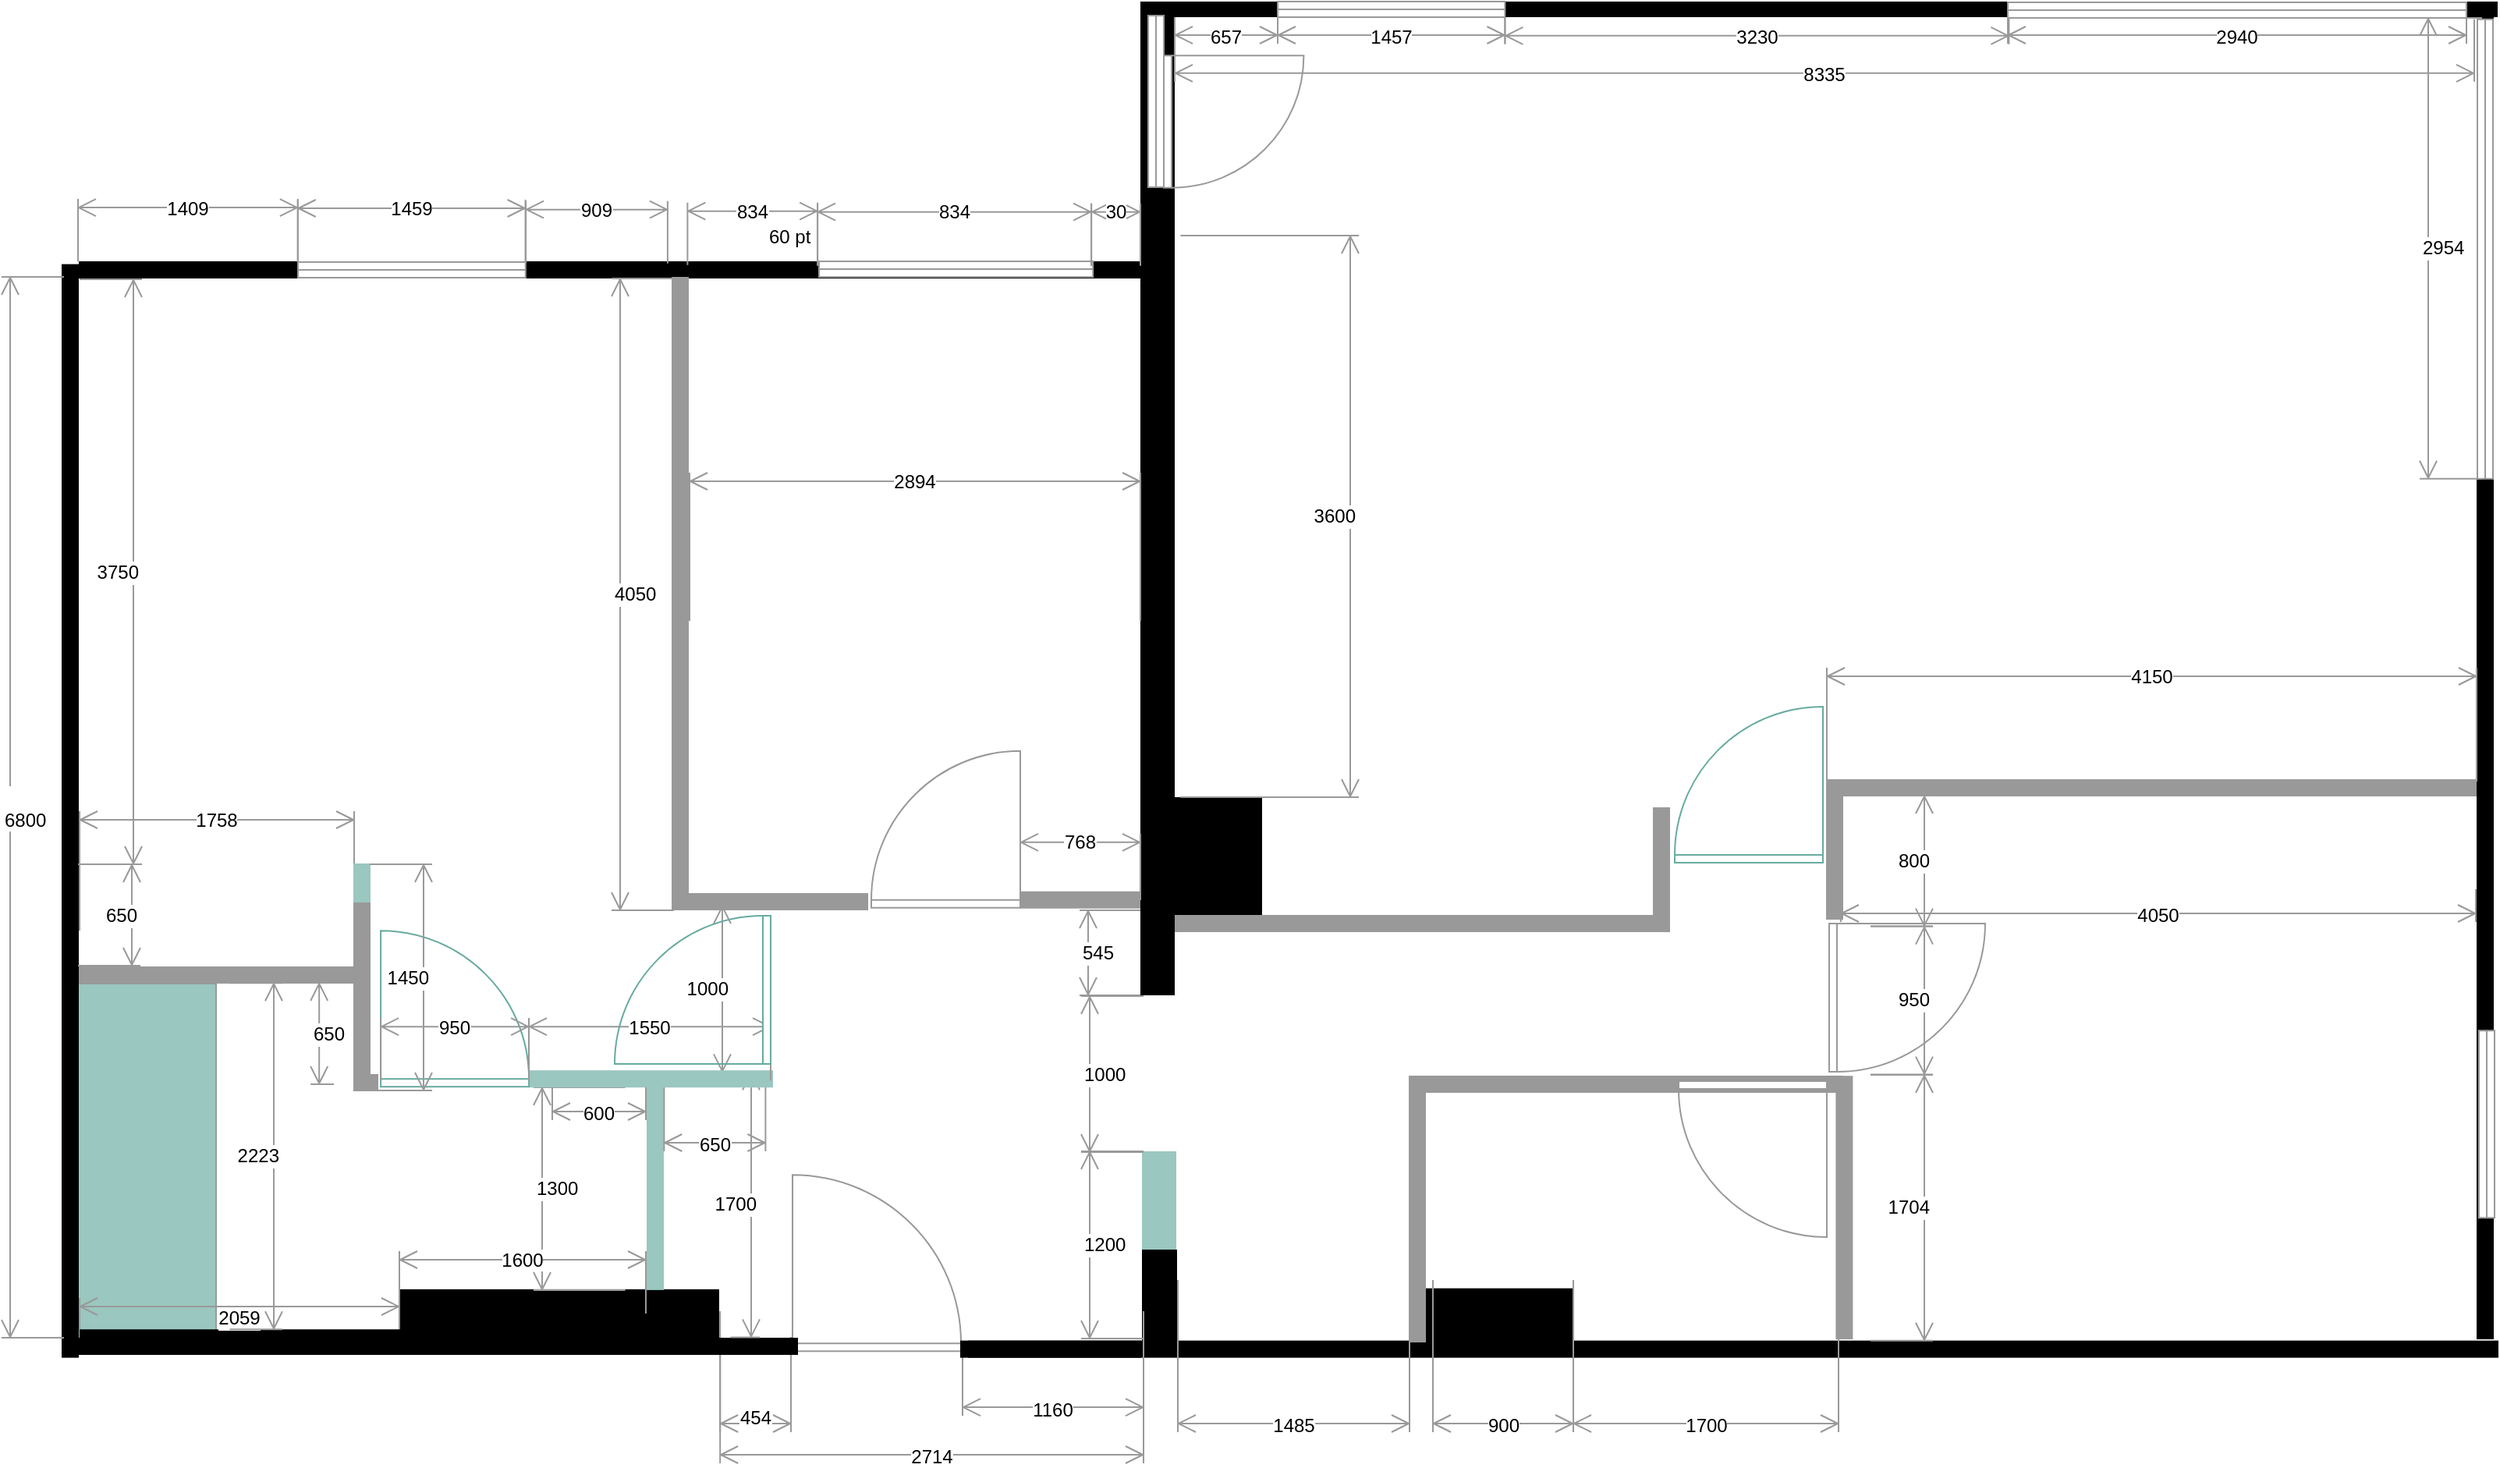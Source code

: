 <mxfile version="20.3.0" type="device"><diagram id="LmHbcjnlxek3c9rHapPQ" name="base"><mxGraphModel dx="1656" dy="992" grid="1" gridSize="10" guides="1" tooltips="1" connect="1" arrows="1" fold="1" page="1" pageScale="1" pageWidth="1600" pageHeight="900" math="0" shadow="0"><root><mxCell id="0"/><mxCell id="1" parent="0"/><mxCell id="8h_9dOyON5UXDxuNTyqP-2" value="" style="rounded=0;whiteSpace=wrap;html=1;strokeColor=none;fillColor=#9AC7BF;" vertex="1" parent="1"><mxGeometry x="821" y="1480" width="22" height="65" as="geometry"/></mxCell><mxCell id="8h_9dOyON5UXDxuNTyqP-11" value="" style="rounded=0;whiteSpace=wrap;html=1;strokeColor=#999999;fillColor=#9AC7BF;" vertex="1" parent="1"><mxGeometry x="137.5" y="1372.49" width="90" height="227.51" as="geometry"/></mxCell><mxCell id="8h_9dOyON5UXDxuNTyqP-21" value="" style="verticalLabelPosition=bottom;html=1;verticalAlign=top;align=center;shape=mxgraph.floorplan.wall;fillColor=strokeColor;strokeColor=#999999;" vertex="1" parent="1"><mxGeometry x="1260" y="1242" width="420" height="10" as="geometry"/></mxCell><mxCell id="8h_9dOyON5UXDxuNTyqP-22" value="" style="verticalLabelPosition=bottom;html=1;verticalAlign=top;align=center;shape=mxgraph.floorplan.wall;fillColor=#000000;" vertex="1" parent="1"><mxGeometry x="140" y="910" width="380" height="10" as="geometry"/></mxCell><mxCell id="8h_9dOyON5UXDxuNTyqP-23" value="" style="verticalLabelPosition=bottom;html=1;verticalAlign=top;align=center;shape=mxgraph.floorplan.wall;fillColor=#000000;direction=south;" vertex="1" parent="1"><mxGeometry x="129" y="911.82" width="10" height="700" as="geometry"/></mxCell><mxCell id="8h_9dOyON5UXDxuNTyqP-24" value="" style="verticalLabelPosition=bottom;html=1;verticalAlign=top;align=center;shape=mxgraph.floorplan.wall;fillColor=#000000;" vertex="1" parent="1"><mxGeometry x="520" y="910" width="310" height="10" as="geometry"/></mxCell><mxCell id="8h_9dOyON5UXDxuNTyqP-25" value="" style="verticalLabelPosition=bottom;html=1;verticalAlign=top;align=center;shape=mxgraph.floorplan.wall;fillColor=#000000;strokeColor=none;" vertex="1" parent="1"><mxGeometry x="820" y="743" width="870" height="10" as="geometry"/></mxCell><mxCell id="8h_9dOyON5UXDxuNTyqP-26" value="" style="verticalLabelPosition=bottom;html=1;verticalAlign=top;align=center;shape=mxgraph.floorplan.wall;fillColor=#000000;direction=south;" vertex="1" parent="1"><mxGeometry x="1677" y="750" width="10" height="850" as="geometry"/></mxCell><mxCell id="8h_9dOyON5UXDxuNTyqP-27" value="" style="verticalLabelPosition=bottom;html=1;verticalAlign=top;align=center;shape=mxgraph.floorplan.wall;fillColor=#000000;" vertex="1" parent="1"><mxGeometry x="140" y="1600" width="460" height="10" as="geometry"/></mxCell><mxCell id="8h_9dOyON5UXDxuNTyqP-28" value="" style="verticalLabelPosition=bottom;html=1;verticalAlign=top;align=center;shape=mxgraph.floorplan.wall;fillColor=#000000;" vertex="1" parent="1"><mxGeometry x="710" y="1601.82" width="980" height="10" as="geometry"/></mxCell><mxCell id="8h_9dOyON5UXDxuNTyqP-29" value="" style="rounded=0;whiteSpace=wrap;html=1;strokeColor=none;fillColor=#000000;" vertex="1" parent="1"><mxGeometry x="820" y="750" width="22" height="580" as="geometry"/></mxCell><mxCell id="8h_9dOyON5UXDxuNTyqP-30" value="" style="rounded=0;whiteSpace=wrap;html=1;strokeColor=none;fillColor=#000000;" vertex="1" parent="1"><mxGeometry x="821" y="1543" width="22.5" height="60" as="geometry"/></mxCell><mxCell id="8h_9dOyON5UXDxuNTyqP-31" value="" style="verticalLabelPosition=bottom;html=1;verticalAlign=top;align=center;shape=mxgraph.floorplan.window;strokeColor=#999999;fillColor=#FFFFFF;" vertex="1" parent="1"><mxGeometry x="280" y="910" width="145.9" height="10" as="geometry"/></mxCell><mxCell id="8h_9dOyON5UXDxuNTyqP-32" value="" style="verticalLabelPosition=bottom;html=1;verticalAlign=top;align=center;shape=mxgraph.floorplan.window;strokeColor=#999999;fillColor=#FFFFFF;" vertex="1" parent="1"><mxGeometry x="614" y="909.53" width="175.6" height="10" as="geometry"/></mxCell><mxCell id="8h_9dOyON5UXDxuNTyqP-33" value="" style="verticalLabelPosition=bottom;html=1;verticalAlign=top;align=center;shape=mxgraph.floorplan.window;strokeColor=#999999;fillColor=#FFFFFF;flipV=1;" vertex="1" parent="1"><mxGeometry x="908" y="743" width="145.7" height="10" as="geometry"/></mxCell><mxCell id="8h_9dOyON5UXDxuNTyqP-34" value="" style="verticalLabelPosition=bottom;html=1;verticalAlign=top;align=center;shape=mxgraph.floorplan.window;strokeColor=#999999;fillColor=#FFFFFF;" vertex="1" parent="1"><mxGeometry x="1376" y="743.5" width="294" height="10" as="geometry"/></mxCell><mxCell id="8h_9dOyON5UXDxuNTyqP-35" value="" style="verticalLabelPosition=bottom;html=1;verticalAlign=top;align=center;shape=mxgraph.floorplan.window;strokeColor=#999999;fillColor=#FFFFFF;direction=south;" vertex="1" parent="1"><mxGeometry x="1678" y="1402.64" width="10" height="120" as="geometry"/></mxCell><mxCell id="8h_9dOyON5UXDxuNTyqP-36" value="" style="verticalLabelPosition=bottom;html=1;verticalAlign=top;align=center;shape=mxgraph.floorplan.window;strokeColor=#999999;fillColor=#FFFFFF;direction=south;" vertex="1" parent="1"><mxGeometry x="820" y="752" width="20" height="110" as="geometry"/></mxCell><mxCell id="8h_9dOyON5UXDxuNTyqP-37" value="" style="verticalLabelPosition=bottom;html=1;verticalAlign=top;align=center;shape=mxgraph.floorplan.doorRight;aspect=fixed;strokeColor=#999999;fillColor=#FFFFFF;direction=north;" vertex="1" parent="1"><mxGeometry x="835" y="777.64" width="90" height="84.71" as="geometry"/></mxCell><mxCell id="8h_9dOyON5UXDxuNTyqP-38" value="1200" style="shape=dimension;direction=south;whiteSpace=wrap;html=1;align=left;points=[];verticalAlign=middle;labelBackgroundColor=#ffffff;strokeColor=#999999;" vertex="1" parent="1"><mxGeometry x="782" y="1480" width="40" height="120" as="geometry"/></mxCell><mxCell id="8h_9dOyON5UXDxuNTyqP-39" value="1000" style="shape=dimension;direction=south;whiteSpace=wrap;html=1;align=left;points=[];verticalAlign=middle;labelBackgroundColor=#ffffff;strokeColor=#999999;" vertex="1" parent="1"><mxGeometry x="782" y="1380.5" width="40" height="100" as="geometry"/></mxCell><mxCell id="8h_9dOyON5UXDxuNTyqP-40" value="2714" style="shape=dimension;whiteSpace=wrap;html=1;align=center;points=[];verticalAlign=bottom;spacingBottom=-5;labelBackgroundColor=#ffffff;strokeColor=#999999;" vertex="1" parent="1"><mxGeometry x="550.6" y="1582.51" width="271.4" height="97.49" as="geometry"/></mxCell><mxCell id="8h_9dOyON5UXDxuNTyqP-41" value="454" style="shape=dimension;direction=west;whiteSpace=wrap;html=1;align=center;points=[];verticalAlign=bottom;spacingTop=-8;labelBackgroundColor=#ffffff;strokeColor=#999999;flipH=1;flipV=1;" vertex="1" parent="1"><mxGeometry x="550.6" y="1599.01" width="45.4" height="60.99" as="geometry"/></mxCell><mxCell id="8h_9dOyON5UXDxuNTyqP-42" value="545" style="shape=dimension;direction=south;whiteSpace=wrap;html=1;align=left;points=[];verticalAlign=middle;labelBackgroundColor=#ffffff;strokeColor=#999999;" vertex="1" parent="1"><mxGeometry x="781" y="1325.5" width="40" height="54.5" as="geometry"/></mxCell><mxCell id="8h_9dOyON5UXDxuNTyqP-43" value="2894" style="shape=dimension;direction=west;whiteSpace=wrap;html=1;align=center;points=[];verticalAlign=top;spacingTop=-8;labelBackgroundColor=#ffffff;strokeColor=#999999;fillColor=#999999;" vertex="1" parent="1"><mxGeometry x="531" y="1045" width="289" height="95" as="geometry"/></mxCell><mxCell id="8h_9dOyON5UXDxuNTyqP-44" value="1409" style="shape=dimension;direction=west;whiteSpace=wrap;html=1;align=center;points=[];verticalAlign=top;spacingTop=-8;labelBackgroundColor=#ffffff;strokeColor=#999999;fillColor=#999999;" vertex="1" parent="1"><mxGeometry x="139" y="869.53" width="140.9" height="40" as="geometry"/></mxCell><mxCell id="8h_9dOyON5UXDxuNTyqP-45" value="1459" style="shape=dimension;direction=west;whiteSpace=wrap;html=1;align=center;points=[];verticalAlign=top;spacingTop=-8;labelBackgroundColor=#ffffff;strokeColor=#999999;fillColor=#999999;" vertex="1" parent="1"><mxGeometry x="279.9" y="870" width="145.9" height="40" as="geometry"/></mxCell><mxCell id="8h_9dOyON5UXDxuNTyqP-46" value="909" style="shape=dimension;direction=west;whiteSpace=wrap;html=1;align=center;points=[];verticalAlign=top;spacingTop=-8;labelBackgroundColor=#ffffff;strokeColor=#999999;fillColor=#999999;" vertex="1" parent="1"><mxGeometry x="426.05" y="870.82" width="90.9" height="40" as="geometry"/></mxCell><mxCell id="8h_9dOyON5UXDxuNTyqP-47" value="1160" style="shape=dimension;whiteSpace=wrap;html=1;align=center;points=[];verticalAlign=bottom;spacingBottom=-5;labelBackgroundColor=#ffffff;strokeColor=#999999;fillColor=#999999;" vertex="1" parent="1"><mxGeometry x="706" y="1609.51" width="116" height="40" as="geometry"/></mxCell><mxCell id="8h_9dOyON5UXDxuNTyqP-48" value="" style="verticalLabelPosition=bottom;html=1;verticalAlign=top;align=center;shape=mxgraph.floorplan.doorRight;aspect=fixed;direction=west;strokeColor=#999999;" vertex="1" parent="1"><mxGeometry x="597" y="1493.37" width="108" height="114.76" as="geometry"/></mxCell><mxCell id="8h_9dOyON5UXDxuNTyqP-49" value="" style="verticalLabelPosition=bottom;html=1;verticalAlign=top;align=center;shape=mxgraph.floorplan.wall;fillColor=#000000;" vertex="1" parent="1"><mxGeometry x="705" y="1601.82" width="115" height="10" as="geometry"/></mxCell><mxCell id="8h_9dOyON5UXDxuNTyqP-50" value="834" style="shape=dimension;direction=west;whiteSpace=wrap;html=1;align=center;points=[];verticalAlign=top;spacingTop=-8;labelBackgroundColor=#ffffff;strokeColor=#999999;fillColor=#999999;" vertex="1" parent="1"><mxGeometry x="529.7" y="871.82" width="83.4" height="40" as="geometry"/></mxCell><mxCell id="8h_9dOyON5UXDxuNTyqP-51" value="834" style="shape=dimension;direction=west;whiteSpace=wrap;html=1;align=center;points=[];verticalAlign=top;spacingTop=-8;labelBackgroundColor=#ffffff;strokeColor=#999999;fillColor=#999999;" vertex="1" parent="1"><mxGeometry x="613" y="872.35" width="175.5" height="40" as="geometry"/></mxCell><mxCell id="8h_9dOyON5UXDxuNTyqP-52" value="30" style="shape=dimension;direction=west;whiteSpace=wrap;html=1;align=center;points=[];verticalAlign=top;spacingTop=-8;labelBackgroundColor=#ffffff;strokeColor=#999999;fillColor=#999999;" vertex="1" parent="1"><mxGeometry x="788.6" y="872.35" width="31.4" height="40" as="geometry"/></mxCell><mxCell id="8h_9dOyON5UXDxuNTyqP-53" value="1485" style="shape=dimension;whiteSpace=wrap;html=1;align=center;points=[];verticalAlign=bottom;spacingBottom=-5;labelBackgroundColor=#ffffff;strokeColor=#999999;" vertex="1" parent="1"><mxGeometry x="844" y="1562.51" width="148.5" height="97.49" as="geometry"/></mxCell><mxCell id="8h_9dOyON5UXDxuNTyqP-54" value="4150" style="shape=dimension;direction=west;whiteSpace=wrap;html=1;align=center;points=[];verticalAlign=top;spacingTop=-8;labelBackgroundColor=#ffffff;strokeColor=#999999;fillColor=#999999;" vertex="1" parent="1"><mxGeometry x="1260" y="1170" width="416.5" height="73" as="geometry"/></mxCell><mxCell id="8h_9dOyON5UXDxuNTyqP-55" value="" style="rounded=0;whiteSpace=wrap;html=1;strokeColor=#999999;fillColor=#999999;" vertex="1" parent="1"><mxGeometry x="1260" y="1243" width="10" height="88" as="geometry"/></mxCell><mxCell id="8h_9dOyON5UXDxuNTyqP-56" value="800" style="shape=dimension;direction=north;whiteSpace=wrap;html=1;align=right;points=[];verticalAlign=middle;labelBackgroundColor=#ffffff;strokeColor=#999999;fillColor=#999999;" vertex="1" parent="1"><mxGeometry x="1288" y="1252" width="40" height="83.8" as="geometry"/></mxCell><mxCell id="8h_9dOyON5UXDxuNTyqP-57" value="1704" style="shape=dimension;direction=north;whiteSpace=wrap;html=1;align=right;points=[];verticalAlign=middle;labelBackgroundColor=#ffffff;strokeColor=#999999;fillColor=#999999;" vertex="1" parent="1"><mxGeometry x="1288" y="1431" width="40" height="170.4" as="geometry"/></mxCell><mxCell id="8h_9dOyON5UXDxuNTyqP-58" value="950" style="shape=dimension;direction=north;whiteSpace=wrap;html=1;align=right;points=[];verticalAlign=middle;labelBackgroundColor=#ffffff;strokeColor=#999999;fillColor=#999999;" vertex="1" parent="1"><mxGeometry x="1288" y="1335.8" width="40" height="95" as="geometry"/></mxCell><mxCell id="8h_9dOyON5UXDxuNTyqP-59" value="" style="rounded=0;whiteSpace=wrap;html=1;strokeColor=none;fillColor=#000000;" vertex="1" parent="1"><mxGeometry x="1000" y="1567.81" width="97.5" height="34" as="geometry"/></mxCell><mxCell id="8h_9dOyON5UXDxuNTyqP-60" value="900" style="shape=dimension;whiteSpace=wrap;html=1;align=center;points=[];verticalAlign=bottom;spacingBottom=-5;labelBackgroundColor=#ffffff;strokeColor=#999999;" vertex="1" parent="1"><mxGeometry x="1007.5" y="1562.51" width="90" height="97.49" as="geometry"/></mxCell><mxCell id="8h_9dOyON5UXDxuNTyqP-61" value="1700" style="shape=dimension;whiteSpace=wrap;html=1;align=center;points=[];verticalAlign=bottom;spacingBottom=-5;labelBackgroundColor=#ffffff;strokeColor=#999999;" vertex="1" parent="1"><mxGeometry x="1097.5" y="1562.51" width="170" height="97.49" as="geometry"/></mxCell><mxCell id="8h_9dOyON5UXDxuNTyqP-62" value="" style="rounded=0;whiteSpace=wrap;html=1;strokeColor=none;fillColor=#000000;" vertex="1" parent="1"><mxGeometry x="840" y="1253" width="58" height="77" as="geometry"/></mxCell><mxCell id="8h_9dOyON5UXDxuNTyqP-64" value="3600" style="shape=dimension;direction=north;whiteSpace=wrap;html=1;align=right;points=[];verticalAlign=middle;labelBackgroundColor=#ffffff;strokeColor=#999999;fillColor=#999999;" vertex="1" parent="1"><mxGeometry x="845.7" y="893" width="114.3" height="360" as="geometry"/></mxCell><mxCell id="8h_9dOyON5UXDxuNTyqP-67" value="2954" style="shape=dimension;direction=south;whiteSpace=wrap;html=1;align=left;points=[];verticalAlign=middle;labelBackgroundColor=#ffffff;strokeColor=#999999;fillColor=#999999;" vertex="1" parent="1"><mxGeometry x="1640" y="753.5" width="40" height="295.4" as="geometry"/></mxCell><mxCell id="8h_9dOyON5UXDxuNTyqP-68" value="" style="verticalLabelPosition=bottom;html=1;verticalAlign=top;align=center;shape=mxgraph.floorplan.window;strokeColor=#999999;fillColor=#FFFFFF;direction=south;" vertex="1" parent="1"><mxGeometry x="1677" y="754.4" width="10" height="294.5" as="geometry"/></mxCell><mxCell id="8h_9dOyON5UXDxuNTyqP-69" value="8335" style="shape=dimension;whiteSpace=wrap;html=1;align=center;points=[];verticalAlign=bottom;spacingBottom=-5;labelBackgroundColor=#ffffff;strokeColor=#999999;fillColor=#999999;" vertex="1" parent="1"><mxGeometry x="842" y="754.4" width="833" height="40" as="geometry"/></mxCell><mxCell id="8h_9dOyON5UXDxuNTyqP-70" value="2940" style="shape=dimension;whiteSpace=wrap;html=1;align=center;points=[];verticalAlign=bottom;spacingBottom=-5;labelBackgroundColor=#ffffff;strokeColor=#999999;fillColor=#999999;" vertex="1" parent="1"><mxGeometry x="1376" y="750" width="294" height="20" as="geometry"/></mxCell><mxCell id="8h_9dOyON5UXDxuNTyqP-71" value="657" style="shape=dimension;whiteSpace=wrap;html=1;align=center;points=[];verticalAlign=bottom;spacingBottom=-5;labelBackgroundColor=#ffffff;strokeColor=#999999;fillColor=#999999;" vertex="1" parent="1"><mxGeometry x="842" y="753" width="66" height="17" as="geometry"/></mxCell><mxCell id="8h_9dOyON5UXDxuNTyqP-72" value="1457" style="shape=dimension;whiteSpace=wrap;html=1;align=center;points=[];verticalAlign=bottom;spacingBottom=-5;labelBackgroundColor=#ffffff;strokeColor=#999999;fillColor=#999999;" vertex="1" parent="1"><mxGeometry x="908" y="753" width="145.7" height="17" as="geometry"/></mxCell><mxCell id="8h_9dOyON5UXDxuNTyqP-73" value="3230" style="shape=dimension;whiteSpace=wrap;html=1;align=center;points=[];verticalAlign=bottom;spacingBottom=-5;labelBackgroundColor=#ffffff;strokeColor=#999999;fillColor=#999999;" vertex="1" parent="1"><mxGeometry x="1053.7" y="753.4" width="323" height="17" as="geometry"/></mxCell><mxCell id="8h_9dOyON5UXDxuNTyqP-74" value="768" style="shape=dimension;direction=west;whiteSpace=wrap;html=1;align=center;points=[];verticalAlign=top;spacingTop=-8;labelBackgroundColor=#ffffff;strokeColor=#999999;fillColor=#999999;" vertex="1" parent="1"><mxGeometry x="743" y="1276.4" width="77" height="40" as="geometry"/></mxCell><mxCell id="8h_9dOyON5UXDxuNTyqP-75" value="" style="verticalLabelPosition=bottom;html=1;verticalAlign=top;align=center;shape=mxgraph.floorplan.wall;fillColor=strokeColor;strokeColor=#999999;" vertex="1" parent="1"><mxGeometry x="743" y="1313.88" width="77" height="10" as="geometry"/></mxCell><mxCell id="8h_9dOyON5UXDxuNTyqP-76" value="" style="verticalLabelPosition=bottom;html=1;verticalAlign=top;align=center;shape=mxgraph.floorplan.doorRight;strokeColor=#999999;fillColor=none;flipH=0;flipV=1;direction=east;" vertex="1" parent="1"><mxGeometry x="647.5" y="1228.38" width="95.5" height="95.5" as="geometry"/></mxCell><mxCell id="8h_9dOyON5UXDxuNTyqP-77" value="&lt;br&gt;6800" style="shape=dimension;direction=south;whiteSpace=wrap;html=1;align=left;points=[];verticalAlign=middle;labelBackgroundColor=#ffffff;strokeColor=#999999;fillColor=#999999;" vertex="1" parent="1"><mxGeometry x="90" y="919.53" width="40" height="680" as="geometry"/></mxCell><mxCell id="8h_9dOyON5UXDxuNTyqP-78" value="" style="verticalLabelPosition=bottom;html=1;verticalAlign=top;align=center;shape=mxgraph.floorplan.wallCorner;fillColor=strokeColor;strokeColor=#999999;" vertex="1" parent="1"><mxGeometry x="992.5" y="1432" width="277.5" height="170" as="geometry"/></mxCell><mxCell id="8h_9dOyON5UXDxuNTyqP-79" value="" style="verticalLabelPosition=bottom;html=1;verticalAlign=top;align=center;shape=mxgraph.floorplan.wall;fillColor=strokeColor;direction=south;strokeColor=#999999;" vertex="1" parent="1"><mxGeometry x="1266.2" y="1432.13" width="10" height="167.87" as="geometry"/></mxCell><mxCell id="8h_9dOyON5UXDxuNTyqP-88" value="" style="verticalLabelPosition=bottom;html=1;verticalAlign=top;align=center;shape=mxgraph.floorplan.doorLeft;strokeColor=#999999;fillColor=#FFFFFF;direction=north;flipV=1;" vertex="1" parent="1"><mxGeometry x="1261.5" y="1334" width="85" height="95" as="geometry"/></mxCell><mxCell id="8h_9dOyON5UXDxuNTyqP-92" value="" style="verticalLabelPosition=bottom;html=1;verticalAlign=top;align=center;shape=mxgraph.floorplan.doorLeft;strokeColor=#999999;fillColor=#FFFFFF;direction=east;flipV=0;flipH=1;" vertex="1" parent="1"><mxGeometry x="1165" y="1435" width="95" height="85" as="geometry"/></mxCell><mxCell id="8h_9dOyON5UXDxuNTyqP-109" value="" style="verticalLabelPosition=bottom;html=1;verticalAlign=top;align=center;shape=mxgraph.floorplan.wallCorner;fillColor=strokeColor;direction=north;strokeColor=#999999;" vertex="1" parent="1"><mxGeometry x="520" y="920" width="125" height="405" as="geometry"/></mxCell><mxCell id="8h_9dOyON5UXDxuNTyqP-129" value="60 pt" style="text;whiteSpace=wrap;html=1;" vertex="1" parent="1"><mxGeometry x="580" y="880" width="60" height="40" as="geometry"/></mxCell><mxCell id="8h_9dOyON5UXDxuNTyqP-134" value="" style="verticalLabelPosition=bottom;html=1;verticalAlign=top;align=center;shape=mxgraph.floorplan.wall;fillColor=#000000;" vertex="1" parent="1"><mxGeometry x="140" y="1600" width="460" height="10" as="geometry"/></mxCell><mxCell id="8h_9dOyON5UXDxuNTyqP-135" value="" style="rounded=0;whiteSpace=wrap;html=1;strokeColor=none;fillColor=#000000;" vertex="1" parent="1"><mxGeometry x="345" y="1568.43" width="205" height="31.57" as="geometry"/></mxCell><mxCell id="8h_9dOyON5UXDxuNTyqP-136" value="" style="rounded=0;whiteSpace=wrap;html=1;strokeColor=none;fillColor=#000000;" vertex="1" parent="1"><mxGeometry x="140" y="1594.13" width="399.6" height="5.87" as="geometry"/></mxCell><mxCell id="8h_9dOyON5UXDxuNTyqP-137" value="" style="verticalLabelPosition=bottom;html=1;verticalAlign=top;align=center;shape=mxgraph.floorplan.wallCorner;fillColor=strokeColor;direction=north;strokeColor=#999999;" vertex="1" parent="1"><mxGeometry x="316" y="1320" width="15" height="121.02" as="geometry"/></mxCell><mxCell id="8h_9dOyON5UXDxuNTyqP-138" value="" style="verticalLabelPosition=bottom;html=1;verticalAlign=top;align=center;shape=mxgraph.floorplan.wall;fillColor=strokeColor;direction=south;strokeColor=#9AC7BF;" vertex="1" parent="1"><mxGeometry x="504.0" y="1439.44" width="10" height="128.99" as="geometry"/></mxCell><mxCell id="8h_9dOyON5UXDxuNTyqP-139" value="650" style="shape=dimension;whiteSpace=wrap;html=1;align=center;points=[];verticalAlign=bottom;spacingBottom=-5;labelBackgroundColor=#ffffff;strokeColor=#999999;" vertex="1" parent="1"><mxGeometry x="514.7" y="1439" width="65" height="41" as="geometry"/></mxCell><mxCell id="8h_9dOyON5UXDxuNTyqP-140" value="1700" style="shape=dimension;direction=north;whiteSpace=wrap;html=1;align=right;points=[];verticalAlign=middle;labelBackgroundColor=#ffffff;strokeColor=#999999;" vertex="1" parent="1"><mxGeometry x="557.2" y="1429.2" width="18.8" height="170" as="geometry"/></mxCell><mxCell id="8h_9dOyON5UXDxuNTyqP-141" value="" style="verticalLabelPosition=bottom;html=1;verticalAlign=top;align=center;shape=mxgraph.floorplan.doorRight;strokeColor=#67AB9F;fillColor=default;flipH=1;flipV=1;" vertex="1" parent="1"><mxGeometry x="333.05" y="1342.6" width="95" height="96" as="geometry"/></mxCell><mxCell id="8h_9dOyON5UXDxuNTyqP-142" value="1000" style="shape=dimension;direction=north;whiteSpace=wrap;html=1;align=right;points=[];verticalAlign=middle;labelBackgroundColor=#ffffff;strokeColor=#999999;" vertex="1" parent="1"><mxGeometry x="520.7" y="1322.57" width="36.8" height="106.63" as="geometry"/></mxCell><mxCell id="8h_9dOyON5UXDxuNTyqP-143" value="1300" style="shape=dimension;direction=south;whiteSpace=wrap;html=1;align=left;points=[];verticalAlign=middle;labelBackgroundColor=#ffffff;strokeColor=#999999;" vertex="1" parent="1"><mxGeometry x="431" y="1439" width="58.8" height="130" as="geometry"/></mxCell><mxCell id="8h_9dOyON5UXDxuNTyqP-144" value="" style="verticalLabelPosition=bottom;html=1;verticalAlign=top;align=center;shape=mxgraph.floorplan.wall;fillColor=strokeColor;strokeColor=#9AC7BF;" vertex="1" parent="1"><mxGeometry x="429" y="1428.6" width="155" height="10" as="geometry"/></mxCell><mxCell id="8h_9dOyON5UXDxuNTyqP-145" value="1550" style="shape=dimension;direction=west;whiteSpace=wrap;html=1;align=center;points=[];verticalAlign=top;spacingTop=-8;labelBackgroundColor=#ffffff;strokeColor=#999999;" vertex="1" parent="1"><mxGeometry x="428" y="1394.6" width="155" height="40" as="geometry"/></mxCell><mxCell id="8h_9dOyON5UXDxuNTyqP-146" value="950" style="shape=dimension;direction=west;whiteSpace=wrap;html=1;align=center;points=[];verticalAlign=top;spacingTop=-8;labelBackgroundColor=#ffffff;strokeColor=#999999;" vertex="1" parent="1"><mxGeometry x="333.05" y="1394.6" width="95" height="40" as="geometry"/></mxCell><mxCell id="8h_9dOyON5UXDxuNTyqP-147" value="650" style="shape=dimension;direction=south;whiteSpace=wrap;html=1;align=left;points=[];verticalAlign=middle;labelBackgroundColor=#ffffff;strokeColor=#999999;" vertex="1" parent="1"><mxGeometry x="288.1" y="1372" width="15" height="65" as="geometry"/></mxCell><mxCell id="8h_9dOyON5UXDxuNTyqP-149" value="1758" style="shape=dimension;direction=west;whiteSpace=wrap;html=1;align=center;points=[];verticalAlign=top;spacingTop=-8;labelBackgroundColor=#ffffff;strokeColor=#999999;fillColor=#999999;" vertex="1" parent="1"><mxGeometry x="140" y="1262" width="176" height="76.5" as="geometry"/></mxCell><mxCell id="8h_9dOyON5UXDxuNTyqP-150" value="4050" style="shape=dimension;whiteSpace=wrap;html=1;align=center;points=[];verticalAlign=bottom;spacingBottom=-5;labelBackgroundColor=#ffffff;strokeColor=#999999;fillColor=#999999;" vertex="1" parent="1"><mxGeometry x="1269" y="1312" width="407" height="21" as="geometry"/></mxCell><mxCell id="8h_9dOyON5UXDxuNTyqP-151" value="" style="verticalLabelPosition=bottom;html=1;verticalAlign=top;align=center;shape=mxgraph.floorplan.doorRight;strokeColor=#67AB9F;fillColor=default;flipH=1;flipV=1;direction=north;" vertex="1" parent="1"><mxGeometry x="487" y="1329" width="96" height="95" as="geometry"/></mxCell><mxCell id="8h_9dOyON5UXDxuNTyqP-154" value="" style="verticalLabelPosition=bottom;html=1;verticalAlign=top;align=center;shape=mxgraph.floorplan.wall;fillColor=strokeColor;strokeColor=#999999;" vertex="1" parent="1"><mxGeometry x="140" y="1362" width="176" height="10" as="geometry"/></mxCell><mxCell id="8h_9dOyON5UXDxuNTyqP-159" value="2059" style="shape=dimension;whiteSpace=wrap;html=1;align=center;points=[];verticalAlign=middle;spacingBottom=-5;labelBackgroundColor=#ffffff;strokeColor=#999999;direction=west;" vertex="1" parent="1"><mxGeometry x="140" y="1574" width="205" height="20" as="geometry"/></mxCell><mxCell id="8h_9dOyON5UXDxuNTyqP-160" value="2223" style="shape=dimension;direction=north;whiteSpace=wrap;html=1;align=right;points=[];verticalAlign=middle;labelBackgroundColor=#ffffff;strokeColor=#999999;" vertex="1" parent="1"><mxGeometry x="236.25" y="1372.13" width="33.75" height="222" as="geometry"/></mxCell><mxCell id="8h_9dOyON5UXDxuNTyqP-161" value="" style="verticalLabelPosition=bottom;html=1;verticalAlign=top;align=center;shape=mxgraph.floorplan.wallCorner;fillColor=strokeColor;direction=west;strokeColor=#999999;flipH=0;" vertex="1" parent="1"><mxGeometry x="840" y="1260" width="319" height="79" as="geometry"/></mxCell><mxCell id="8h_9dOyON5UXDxuNTyqP-162" value="" style="rounded=0;whiteSpace=wrap;html=1;strokeColor=none;fillColor=#000000;" vertex="1" parent="1"><mxGeometry x="820" y="1319" width="22" height="61" as="geometry"/></mxCell><mxCell id="8h_9dOyON5UXDxuNTyqP-163" value="1600" style="shape=dimension;direction=west;whiteSpace=wrap;html=1;align=center;points=[];verticalAlign=top;spacingTop=-8;labelBackgroundColor=#ffffff;strokeColor=#999999;fillColor=#9AC7BF;" vertex="1" parent="1"><mxGeometry x="345" y="1544" width="158" height="40" as="geometry"/></mxCell><mxCell id="8h_9dOyON5UXDxuNTyqP-164" value="600" style="shape=dimension;whiteSpace=wrap;html=1;align=center;points=[];verticalAlign=bottom;spacingBottom=-5;labelBackgroundColor=#ffffff;strokeColor=#999999;fillColor=#9AC7BF;" vertex="1" parent="1"><mxGeometry x="443" y="1439" width="60" height="21" as="geometry"/></mxCell><mxCell id="8h_9dOyON5UXDxuNTyqP-171" value="" style="verticalLabelPosition=bottom;html=1;verticalAlign=top;align=center;shape=mxgraph.floorplan.wall;fillColor=strokeColor;direction=south;strokeColor=#9AC7BF;" vertex="1" parent="1"><mxGeometry x="316" y="1296" width="10" height="24" as="geometry"/></mxCell><mxCell id="8h_9dOyON5UXDxuNTyqP-172" value="1450" style="shape=dimension;direction=north;whiteSpace=wrap;html=1;align=right;points=[];verticalAlign=middle;labelBackgroundColor=#ffffff;strokeColor=#999999;fillColor=#9AC7BF;" vertex="1" parent="1"><mxGeometry x="326" y="1296.02" width="40" height="145" as="geometry"/></mxCell><mxCell id="8h_9dOyON5UXDxuNTyqP-173" value="4050" style="shape=dimension;direction=south;whiteSpace=wrap;html=1;align=left;points=[];verticalAlign=middle;labelBackgroundColor=#ffffff;strokeColor=#999999;fillColor=#999999;" vertex="1" parent="1"><mxGeometry x="481" y="920.53" width="40" height="405" as="geometry"/></mxCell><mxCell id="8h_9dOyON5UXDxuNTyqP-174" value="3750" style="shape=dimension;direction=north;whiteSpace=wrap;html=1;align=right;points=[];verticalAlign=middle;labelBackgroundColor=#ffffff;strokeColor=#999999;fillColor=#999999;" vertex="1" parent="1"><mxGeometry x="140" y="921.02" width="40" height="375" as="geometry"/></mxCell><mxCell id="8h_9dOyON5UXDxuNTyqP-175" value="650" style="shape=dimension;direction=north;whiteSpace=wrap;html=1;align=right;points=[];verticalAlign=middle;labelBackgroundColor=#ffffff;strokeColor=#999999;fillColor=#999999;" vertex="1" parent="1"><mxGeometry x="139" y="1296.02" width="40" height="65" as="geometry"/></mxCell><mxCell id="8h_9dOyON5UXDxuNTyqP-176" value="" style="verticalLabelPosition=bottom;html=1;verticalAlign=top;align=center;shape=mxgraph.floorplan.doorRight;strokeColor=#67AB9F;fillColor=default;flipH=0;flipV=1;" vertex="1" parent="1"><mxGeometry x="1162.5" y="1199" width="95" height="96" as="geometry"/></mxCell></root></mxGraphModel></diagram></mxfile>
